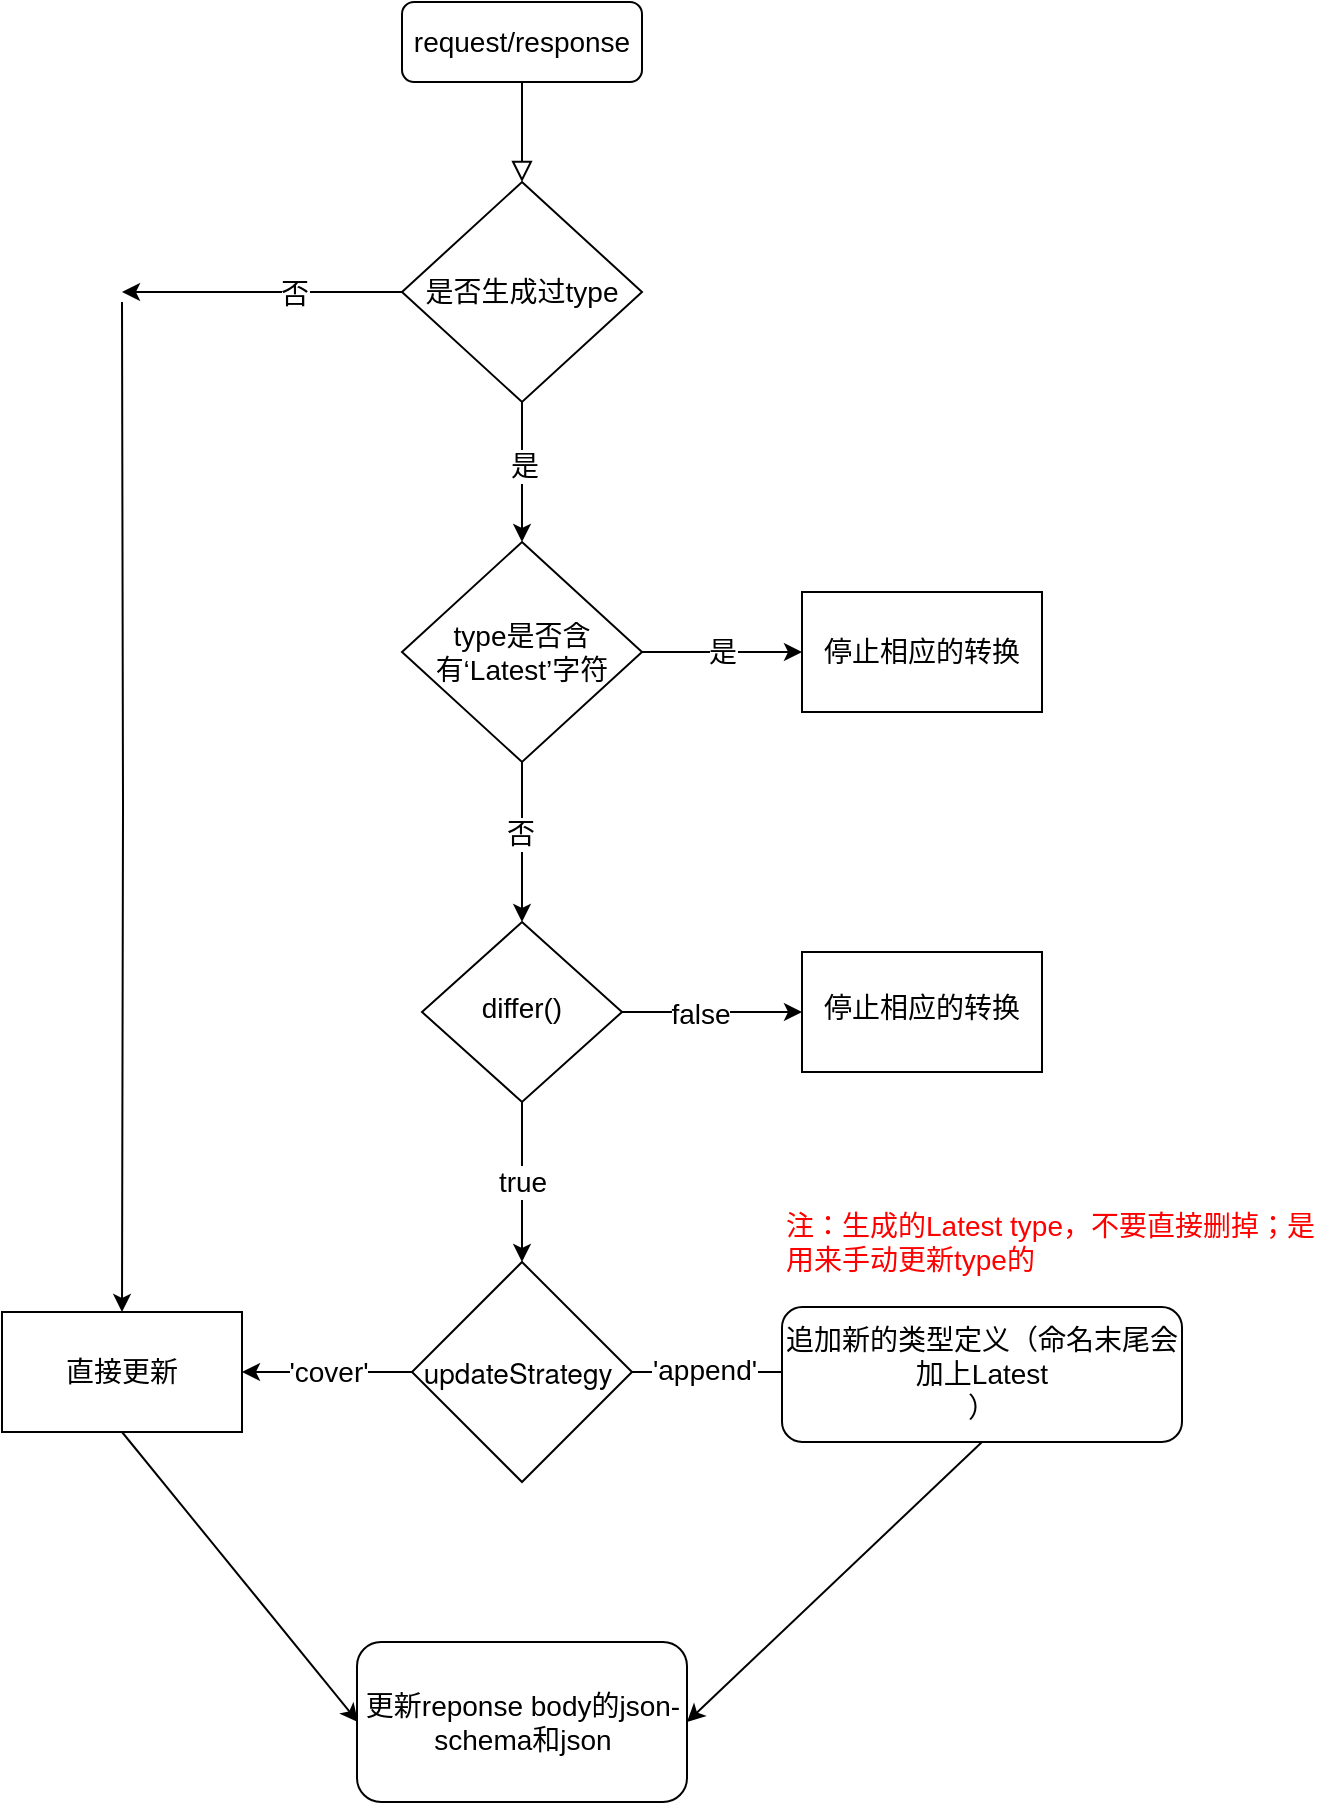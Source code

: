 <mxfile>
    <diagram id="C5RBs43oDa-KdzZeNtuy" name="Page-1">
        <mxGraphModel dx="826" dy="790" grid="1" gridSize="10" guides="1" tooltips="1" connect="1" arrows="1" fold="1" page="1" pageScale="1" pageWidth="900" pageHeight="1600" math="0" shadow="0">
            <root>
                <mxCell id="WIyWlLk6GJQsqaUBKTNV-0"/>
                <mxCell id="WIyWlLk6GJQsqaUBKTNV-1" parent="WIyWlLk6GJQsqaUBKTNV-0"/>
                <mxCell id="WIyWlLk6GJQsqaUBKTNV-2" value="" style="rounded=0;html=1;jettySize=auto;orthogonalLoop=1;fontSize=14;endArrow=block;endFill=0;endSize=8;strokeWidth=1;shadow=0;labelBackgroundColor=none;edgeStyle=orthogonalEdgeStyle;" parent="WIyWlLk6GJQsqaUBKTNV-1" source="WIyWlLk6GJQsqaUBKTNV-3" edge="1">
                    <mxGeometry relative="1" as="geometry">
                        <mxPoint x="430" y="180" as="targetPoint"/>
                    </mxGeometry>
                </mxCell>
                <mxCell id="WIyWlLk6GJQsqaUBKTNV-3" value="request/response" style="rounded=1;whiteSpace=wrap;html=1;fontSize=14;glass=0;strokeWidth=1;shadow=0;" parent="WIyWlLk6GJQsqaUBKTNV-1" vertex="1">
                    <mxGeometry x="370" y="90" width="120" height="40" as="geometry"/>
                </mxCell>
                <mxCell id="jrhbLB4whIHCvCe0mVBf-1" value="true" style="edgeStyle=orthogonalEdgeStyle;rounded=0;orthogonalLoop=1;jettySize=auto;html=1;fontSize=14;entryX=0.5;entryY=0;entryDx=0;entryDy=0;" parent="WIyWlLk6GJQsqaUBKTNV-1" source="WIyWlLk6GJQsqaUBKTNV-10" target="jrhbLB4whIHCvCe0mVBf-5" edge="1">
                    <mxGeometry relative="1" as="geometry">
                        <mxPoint x="430" y="690" as="targetPoint"/>
                    </mxGeometry>
                </mxCell>
                <mxCell id="Aq5bkiq777FMXQAd8kz4-28" value="" style="edgeStyle=orthogonalEdgeStyle;rounded=0;orthogonalLoop=1;jettySize=auto;html=1;fontSize=14;" parent="WIyWlLk6GJQsqaUBKTNV-1" source="WIyWlLk6GJQsqaUBKTNV-10" target="Aq5bkiq777FMXQAd8kz4-27" edge="1">
                    <mxGeometry relative="1" as="geometry"/>
                </mxCell>
                <mxCell id="Aq5bkiq777FMXQAd8kz4-29" value="false" style="edgeLabel;html=1;align=center;verticalAlign=middle;resizable=0;points=[];fontSize=14;" parent="Aq5bkiq777FMXQAd8kz4-28" vertex="1" connectable="0">
                    <mxGeometry x="-0.133" y="-1" relative="1" as="geometry">
                        <mxPoint as="offset"/>
                    </mxGeometry>
                </mxCell>
                <mxCell id="WIyWlLk6GJQsqaUBKTNV-10" value="differ()" style="rhombus;whiteSpace=wrap;html=1;shadow=0;fontFamily=Helvetica;fontSize=14;align=center;strokeWidth=1;spacing=6;spacingTop=-4;" parent="WIyWlLk6GJQsqaUBKTNV-1" vertex="1">
                    <mxGeometry x="380" y="550" width="100" height="90" as="geometry"/>
                </mxCell>
                <mxCell id="jrhbLB4whIHCvCe0mVBf-7" value="" style="edgeStyle=orthogonalEdgeStyle;rounded=0;orthogonalLoop=1;jettySize=auto;html=1;fontSize=14;" parent="WIyWlLk6GJQsqaUBKTNV-1" source="jrhbLB4whIHCvCe0mVBf-5" edge="1">
                    <mxGeometry x="0.059" y="15" relative="1" as="geometry">
                        <mxPoint x="570" y="775" as="targetPoint"/>
                        <mxPoint as="offset"/>
                    </mxGeometry>
                </mxCell>
                <mxCell id="Aq5bkiq777FMXQAd8kz4-37" value="'append'" style="edgeLabel;html=1;align=center;verticalAlign=middle;resizable=0;points=[];fontSize=14;" parent="jrhbLB4whIHCvCe0mVBf-7" vertex="1" connectable="0">
                    <mxGeometry x="-0.153" y="1" relative="1" as="geometry">
                        <mxPoint as="offset"/>
                    </mxGeometry>
                </mxCell>
                <mxCell id="Aq5bkiq777FMXQAd8kz4-34" value="'cover'" style="edgeStyle=orthogonalEdgeStyle;rounded=0;orthogonalLoop=1;jettySize=auto;html=1;fontSize=14;" parent="WIyWlLk6GJQsqaUBKTNV-1" source="jrhbLB4whIHCvCe0mVBf-5" target="Aq5bkiq777FMXQAd8kz4-33" edge="1">
                    <mxGeometry relative="1" as="geometry"/>
                </mxCell>
                <mxCell id="jrhbLB4whIHCvCe0mVBf-5" value="&lt;font color=&quot;#000000&quot; style=&quot;font-size: 14px;&quot;&gt;&lt;span style=&quot;font-family: &amp;quot;helvetica neue&amp;quot;; font-size: 14px;&quot;&gt;updateStrategy&lt;/span&gt;&lt;span style=&quot;font-size: 14px;&quot;&gt;&amp;nbsp;&lt;/span&gt;&lt;/font&gt;" style="rhombus;whiteSpace=wrap;html=1;fontSize=14;" parent="WIyWlLk6GJQsqaUBKTNV-1" vertex="1">
                    <mxGeometry x="375" y="720" width="110" height="110" as="geometry"/>
                </mxCell>
                <mxCell id="jrhbLB4whIHCvCe0mVBf-13" value="&lt;span style=&quot;font-family: helvetica; font-size: 14px;&quot;&gt;追加新的类型定义（命名末尾会加上L&lt;/span&gt;atest&lt;span style=&quot;font-family: helvetica; font-size: 14px;&quot;&gt;&lt;br style=&quot;font-size: 14px;&quot;&gt;）&lt;/span&gt;" style="rounded=1;whiteSpace=wrap;html=1;fontSize=14;" parent="WIyWlLk6GJQsqaUBKTNV-1" vertex="1">
                    <mxGeometry x="560" y="742.5" width="200" height="67.5" as="geometry"/>
                </mxCell>
                <mxCell id="jrhbLB4whIHCvCe0mVBf-17" value="更新reponse body的json-schema和json" style="whiteSpace=wrap;html=1;rounded=1;fontSize=14;" parent="WIyWlLk6GJQsqaUBKTNV-1" vertex="1">
                    <mxGeometry x="347.5" y="910" width="165" height="80" as="geometry"/>
                </mxCell>
                <mxCell id="Aq5bkiq777FMXQAd8kz4-9" value="" style="edgeStyle=orthogonalEdgeStyle;rounded=0;orthogonalLoop=1;jettySize=auto;html=1;fontSize=14;" parent="WIyWlLk6GJQsqaUBKTNV-1" source="Aq5bkiq777FMXQAd8kz4-2" edge="1">
                    <mxGeometry relative="1" as="geometry">
                        <mxPoint x="430" y="360" as="targetPoint"/>
                    </mxGeometry>
                </mxCell>
                <mxCell id="1" value="是" style="edgeLabel;html=1;align=center;verticalAlign=middle;resizable=0;points=[];fontSize=14;" parent="Aq5bkiq777FMXQAd8kz4-9" vertex="1" connectable="0">
                    <mxGeometry x="-0.086" y="1" relative="1" as="geometry">
                        <mxPoint as="offset"/>
                    </mxGeometry>
                </mxCell>
                <mxCell id="Aq5bkiq777FMXQAd8kz4-22" value="" style="edgeStyle=orthogonalEdgeStyle;rounded=0;orthogonalLoop=1;jettySize=auto;html=1;fontSize=14;" parent="WIyWlLk6GJQsqaUBKTNV-1" source="Aq5bkiq777FMXQAd8kz4-2" edge="1">
                    <mxGeometry relative="1" as="geometry">
                        <mxPoint x="230" y="235" as="targetPoint"/>
                    </mxGeometry>
                </mxCell>
                <mxCell id="Aq5bkiq777FMXQAd8kz4-23" value="否" style="edgeLabel;html=1;align=center;verticalAlign=middle;resizable=0;points=[];fontSize=14;" parent="Aq5bkiq777FMXQAd8kz4-22" vertex="1" connectable="0">
                    <mxGeometry x="-0.225" y="1" relative="1" as="geometry">
                        <mxPoint as="offset"/>
                    </mxGeometry>
                </mxCell>
                <mxCell id="Aq5bkiq777FMXQAd8kz4-2" value="&lt;span style=&quot;font-weight: normal; font-size: 14px;&quot;&gt;是否生成过type&lt;/span&gt;" style="rhombus;whiteSpace=wrap;html=1;fontSize=14;fontStyle=1" parent="WIyWlLk6GJQsqaUBKTNV-1" vertex="1">
                    <mxGeometry x="370" y="180" width="120" height="110" as="geometry"/>
                </mxCell>
                <mxCell id="Aq5bkiq777FMXQAd8kz4-15" value="是" style="edgeStyle=orthogonalEdgeStyle;rounded=0;orthogonalLoop=1;jettySize=auto;html=1;fontSize=14;" parent="WIyWlLk6GJQsqaUBKTNV-1" source="Aq5bkiq777FMXQAd8kz4-13" target="Aq5bkiq777FMXQAd8kz4-14" edge="1">
                    <mxGeometry relative="1" as="geometry"/>
                </mxCell>
                <mxCell id="Aq5bkiq777FMXQAd8kz4-18" value="" style="edgeStyle=orthogonalEdgeStyle;rounded=0;orthogonalLoop=1;jettySize=auto;html=1;fontSize=14;" parent="WIyWlLk6GJQsqaUBKTNV-1" source="Aq5bkiq777FMXQAd8kz4-13" target="WIyWlLk6GJQsqaUBKTNV-10" edge="1">
                    <mxGeometry relative="1" as="geometry"/>
                </mxCell>
                <mxCell id="Aq5bkiq777FMXQAd8kz4-19" value="否" style="edgeLabel;html=1;align=center;verticalAlign=middle;resizable=0;points=[];fontSize=14;" parent="Aq5bkiq777FMXQAd8kz4-18" vertex="1" connectable="0">
                    <mxGeometry x="-0.1" y="-1" relative="1" as="geometry">
                        <mxPoint as="offset"/>
                    </mxGeometry>
                </mxCell>
                <mxCell id="Aq5bkiq777FMXQAd8kz4-13" value="type是否含有‘Latest’字符" style="rhombus;whiteSpace=wrap;html=1;fontSize=14;" parent="WIyWlLk6GJQsqaUBKTNV-1" vertex="1">
                    <mxGeometry x="370" y="360" width="120" height="110" as="geometry"/>
                </mxCell>
                <mxCell id="Aq5bkiq777FMXQAd8kz4-14" value="停止相应的转换" style="whiteSpace=wrap;html=1;fontSize=14;" parent="WIyWlLk6GJQsqaUBKTNV-1" vertex="1">
                    <mxGeometry x="570" y="385" width="120" height="60" as="geometry"/>
                </mxCell>
                <mxCell id="Aq5bkiq777FMXQAd8kz4-25" value="" style="edgeStyle=orthogonalEdgeStyle;rounded=0;orthogonalLoop=1;jettySize=auto;html=1;fontSize=14;entryX=0.5;entryY=0;entryDx=0;entryDy=0;" parent="WIyWlLk6GJQsqaUBKTNV-1" target="Aq5bkiq777FMXQAd8kz4-33" edge="1">
                    <mxGeometry relative="1" as="geometry">
                        <mxPoint x="230" y="700" as="targetPoint"/>
                        <mxPoint x="230" y="240" as="sourcePoint"/>
                    </mxGeometry>
                </mxCell>
                <mxCell id="Aq5bkiq777FMXQAd8kz4-27" value="&lt;span style=&quot;font-size: 14px;&quot;&gt;停止相应的转换&lt;/span&gt;" style="whiteSpace=wrap;html=1;shadow=0;fontSize=14;strokeWidth=1;spacing=6;spacingTop=-4;" parent="WIyWlLk6GJQsqaUBKTNV-1" vertex="1">
                    <mxGeometry x="570" y="565" width="120" height="60" as="geometry"/>
                </mxCell>
                <mxCell id="Aq5bkiq777FMXQAd8kz4-33" value="&lt;span style=&quot;font-size: 14px;&quot;&gt;直接更新&lt;/span&gt;" style="whiteSpace=wrap;html=1;fontSize=14;" parent="WIyWlLk6GJQsqaUBKTNV-1" vertex="1">
                    <mxGeometry x="170" y="745" width="120" height="60" as="geometry"/>
                </mxCell>
                <mxCell id="11" value="" style="endArrow=classic;html=1;fontSize=14;exitX=0.5;exitY=1;exitDx=0;exitDy=0;" parent="WIyWlLk6GJQsqaUBKTNV-1" source="Aq5bkiq777FMXQAd8kz4-33" edge="1">
                    <mxGeometry width="50" height="50" relative="1" as="geometry">
                        <mxPoint x="230" y="810" as="sourcePoint"/>
                        <mxPoint x="348" y="950" as="targetPoint"/>
                    </mxGeometry>
                </mxCell>
                <mxCell id="12" value="" style="endArrow=classic;html=1;fontSize=14;entryX=1;entryY=0.5;entryDx=0;entryDy=0;exitX=0.5;exitY=1;exitDx=0;exitDy=0;" parent="WIyWlLk6GJQsqaUBKTNV-1" source="jrhbLB4whIHCvCe0mVBf-13" target="jrhbLB4whIHCvCe0mVBf-17" edge="1">
                    <mxGeometry width="50" height="50" relative="1" as="geometry">
                        <mxPoint x="610" y="930" as="sourcePoint"/>
                        <mxPoint x="660" y="880" as="targetPoint"/>
                    </mxGeometry>
                </mxCell>
                <mxCell id="13" value="&lt;font color=&quot;#ff0000&quot;&gt;&lt;font style=&quot;font-size: 14px&quot;&gt;注：生成的&lt;/font&gt;&lt;span style=&quot;font-size: 14px ; text-align: center ; font-family: &amp;#34;helvetica&amp;#34;&quot;&gt;L&lt;/span&gt;&lt;span style=&quot;font-size: 14px ; text-align: center&quot;&gt;atest type，不要直接删掉；是用来手动更新type的&lt;/span&gt;&lt;/font&gt;" style="text;html=1;strokeColor=none;fillColor=none;align=left;verticalAlign=middle;whiteSpace=wrap;rounded=0;" vertex="1" parent="WIyWlLk6GJQsqaUBKTNV-1">
                    <mxGeometry x="560" y="690" width="280" height="40" as="geometry"/>
                </mxCell>
            </root>
        </mxGraphModel>
    </diagram>
</mxfile>